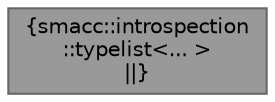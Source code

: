 digraph "smacc::introspection::typelist&lt;... &gt;"
{
 // LATEX_PDF_SIZE
  bgcolor="transparent";
  edge [fontname=Helvetica,fontsize=10,labelfontname=Helvetica,labelfontsize=10];
  node [fontname=Helvetica,fontsize=10,shape=box,height=0.2,width=0.4];
  Node1 [label="{smacc::introspection\l::typelist\<... \>\n||}",height=0.2,width=0.4,color="gray40", fillcolor="grey60", style="filled", fontcolor="black",tooltip=" "];
}
